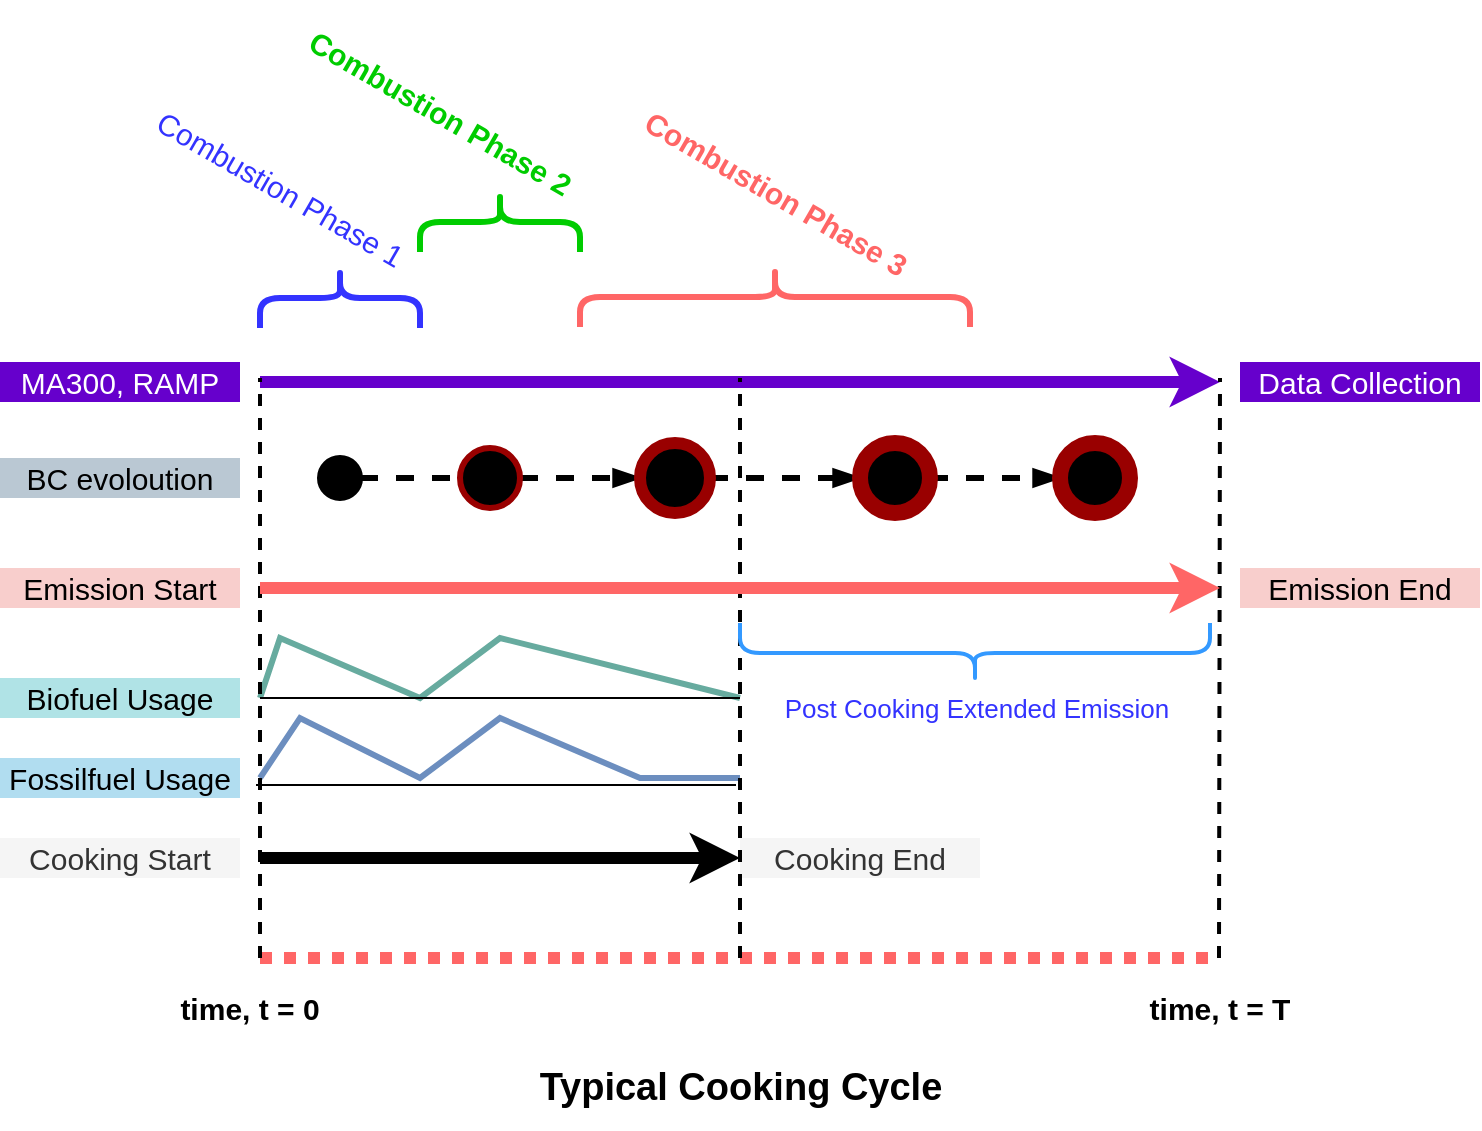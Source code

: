 <mxfile version="20.3.0" type="device"><diagram id="e1pvRmZLv-gbqtuolfEq" name="Page-1"><mxGraphModel dx="1106" dy="822" grid="1" gridSize="10" guides="1" tooltips="1" connect="1" arrows="1" fold="1" page="1" pageScale="1" pageWidth="1100" pageHeight="850" math="0" shadow="0"><root><mxCell id="0"/><mxCell id="1" parent="0"/><mxCell id="znK2Py0zrf8syGght_Hf-1" value="Cooking Start" style="rounded=0;whiteSpace=wrap;html=1;fontSize=15;strokeColor=none;fillColor=#f5f5f5;fontColor=#333333;" vertex="1" parent="1"><mxGeometry x="150" y="430" width="120" height="20" as="geometry"/></mxCell><mxCell id="znK2Py0zrf8syGght_Hf-2" value="" style="endArrow=classic;html=1;rounded=0;strokeWidth=6;" edge="1" parent="1"><mxGeometry width="50" height="50" relative="1" as="geometry"><mxPoint x="280" y="440" as="sourcePoint"/><mxPoint x="520" y="440" as="targetPoint"/></mxGeometry></mxCell><mxCell id="znK2Py0zrf8syGght_Hf-3" value="Cooking End" style="rounded=0;whiteSpace=wrap;html=1;fontSize=15;strokeColor=none;fillColor=#f5f5f5;fontColor=#333333;" vertex="1" parent="1"><mxGeometry x="520" y="430" width="120" height="20" as="geometry"/></mxCell><mxCell id="znK2Py0zrf8syGght_Hf-4" value="Emission Start" style="rounded=0;whiteSpace=wrap;html=1;fontSize=15;fillColor=#f8cecc;strokeColor=none;" vertex="1" parent="1"><mxGeometry x="150" y="295" width="120" height="20" as="geometry"/></mxCell><mxCell id="znK2Py0zrf8syGght_Hf-5" value="" style="endArrow=classic;html=1;rounded=0;strokeWidth=6;strokeColor=#6600CC;" edge="1" parent="1"><mxGeometry width="50" height="50" relative="1" as="geometry"><mxPoint x="280" y="202" as="sourcePoint"/><mxPoint x="760" y="202" as="targetPoint"/></mxGeometry></mxCell><mxCell id="znK2Py0zrf8syGght_Hf-6" value="Emission End" style="rounded=0;whiteSpace=wrap;html=1;fontSize=15;fillColor=#f8cecc;strokeColor=none;" vertex="1" parent="1"><mxGeometry x="770" y="295" width="120" height="20" as="geometry"/></mxCell><mxCell id="znK2Py0zrf8syGght_Hf-7" value="" style="endArrow=none;html=1;rounded=0;strokeWidth=3;fillColor=#ffe6cc;strokeColor=#67AB9F;endFill=0;" edge="1" parent="1"><mxGeometry width="50" height="50" relative="1" as="geometry"><mxPoint x="280" y="360" as="sourcePoint"/><mxPoint x="520" y="360" as="targetPoint"/><Array as="points"><mxPoint x="290" y="330"/><mxPoint x="360" y="360"/><mxPoint x="400" y="330"/></Array></mxGeometry></mxCell><mxCell id="znK2Py0zrf8syGght_Hf-8" value="" style="endArrow=none;html=1;rounded=0;strokeWidth=3;fillColor=#dae8fc;strokeColor=#6c8ebf;endFill=0;" edge="1" parent="1"><mxGeometry width="50" height="50" relative="1" as="geometry"><mxPoint x="280" y="400" as="sourcePoint"/><mxPoint x="520" y="400" as="targetPoint"/><Array as="points"><mxPoint x="300" y="370"/><mxPoint x="360" y="400"/><mxPoint x="400" y="370"/><mxPoint x="470" y="400"/></Array></mxGeometry></mxCell><mxCell id="znK2Py0zrf8syGght_Hf-10" value="Biofuel Usage" style="rounded=0;whiteSpace=wrap;html=1;fontSize=15;strokeColor=none;fillColor=#b0e3e6;" vertex="1" parent="1"><mxGeometry x="150" y="350" width="120" height="20" as="geometry"/></mxCell><mxCell id="znK2Py0zrf8syGght_Hf-11" value="Fossilfuel Usage" style="rounded=0;whiteSpace=wrap;html=1;fontSize=15;strokeColor=none;fillColor=#b1ddf0;" vertex="1" parent="1"><mxGeometry x="150" y="390" width="120" height="20" as="geometry"/></mxCell><mxCell id="znK2Py0zrf8syGght_Hf-12" value="" style="endArrow=none;dashed=1;html=1;rounded=0;dashPattern=1 1;strokeColor=#FF6666;strokeWidth=6;fontSize=15;" edge="1" parent="1"><mxGeometry width="50" height="50" relative="1" as="geometry"><mxPoint x="280" y="490" as="sourcePoint"/><mxPoint x="760" y="490" as="targetPoint"/></mxGeometry></mxCell><mxCell id="znK2Py0zrf8syGght_Hf-13" value="time, t = 0" style="rounded=0;whiteSpace=wrap;html=1;fontSize=15;strokeColor=none;fontStyle=1" vertex="1" parent="1"><mxGeometry x="215" y="500" width="120" height="30" as="geometry"/></mxCell><mxCell id="znK2Py0zrf8syGght_Hf-14" value="time, t = T" style="rounded=0;whiteSpace=wrap;html=1;fontSize=15;strokeColor=none;fontStyle=1" vertex="1" parent="1"><mxGeometry x="700" y="500" width="120" height="30" as="geometry"/></mxCell><mxCell id="znK2Py0zrf8syGght_Hf-15" value="" style="endArrow=none;dashed=1;html=1;strokeWidth=2;rounded=0;strokeColor=#000000;fontSize=15;" edge="1" parent="1"><mxGeometry width="50" height="50" relative="1" as="geometry"><mxPoint x="280" y="490" as="sourcePoint"/><mxPoint x="280" y="200" as="targetPoint"/></mxGeometry></mxCell><mxCell id="znK2Py0zrf8syGght_Hf-16" value="" style="endArrow=none;html=1;strokeWidth=2;rounded=0;strokeColor=#000000;fontSize=15;dashed=1;" edge="1" parent="1"><mxGeometry width="50" height="50" relative="1" as="geometry"><mxPoint x="520" y="490" as="sourcePoint"/><mxPoint x="520" y="200" as="targetPoint"/></mxGeometry></mxCell><mxCell id="znK2Py0zrf8syGght_Hf-17" value="" style="endArrow=none;dashed=1;html=1;strokeWidth=2;rounded=0;strokeColor=#000000;fontSize=15;" edge="1" parent="1"><mxGeometry width="50" height="50" relative="1" as="geometry"><mxPoint x="759.5" y="490" as="sourcePoint"/><mxPoint x="760" y="200" as="targetPoint"/></mxGeometry></mxCell><mxCell id="znK2Py0zrf8syGght_Hf-18" value="" style="endArrow=classic;html=1;rounded=0;strokeWidth=6;strokeColor=#FF6666;" edge="1" parent="1"><mxGeometry width="50" height="50" relative="1" as="geometry"><mxPoint x="280" y="305" as="sourcePoint"/><mxPoint x="760" y="305" as="targetPoint"/></mxGeometry></mxCell><mxCell id="znK2Py0zrf8syGght_Hf-19" value="Typical Cooking Cycle" style="text;html=1;align=center;verticalAlign=middle;resizable=0;points=[];autosize=1;strokeColor=none;fillColor=none;fontSize=19;fontStyle=1" vertex="1" parent="1"><mxGeometry x="410" y="535" width="220" height="40" as="geometry"/></mxCell><mxCell id="znK2Py0zrf8syGght_Hf-20" value="" style="shape=curlyBracket;whiteSpace=wrap;html=1;rounded=1;fontSize=15;rotation=90;strokeColor=#3333FF;strokeWidth=3;" vertex="1" parent="1"><mxGeometry x="305" y="120" width="30" height="80" as="geometry"/></mxCell><mxCell id="znK2Py0zrf8syGght_Hf-21" value="" style="shape=curlyBracket;whiteSpace=wrap;html=1;rounded=1;fontSize=15;rotation=90;fontColor=#33FF33;strokeColor=#00CC00;strokeWidth=3;" vertex="1" parent="1"><mxGeometry x="385" y="82" width="30" height="80" as="geometry"/></mxCell><mxCell id="znK2Py0zrf8syGght_Hf-22" value="" style="shape=curlyBracket;whiteSpace=wrap;html=1;rounded=1;fontSize=15;rotation=90;strokeWidth=3;strokeColor=#FF6666;" vertex="1" parent="1"><mxGeometry x="522.5" y="62" width="30" height="195" as="geometry"/></mxCell><mxCell id="znK2Py0zrf8syGght_Hf-24" value="&lt;font color=&quot;#ffffff&quot;&gt;Data Collection&lt;/font&gt;" style="rounded=0;whiteSpace=wrap;html=1;fontSize=15;fillColor=#6600CC;strokeColor=none;" vertex="1" parent="1"><mxGeometry x="770" y="192" width="120" height="20" as="geometry"/></mxCell><mxCell id="znK2Py0zrf8syGght_Hf-25" value="Combustion Phase 1" style="text;html=1;align=center;verticalAlign=middle;resizable=0;points=[];autosize=1;strokeColor=none;fillColor=none;fontSize=15;rotation=30;fontColor=#3333FF;" vertex="1" parent="1"><mxGeometry x="210" y="90" width="160" height="30" as="geometry"/></mxCell><mxCell id="znK2Py0zrf8syGght_Hf-26" value="Combustion Phase 2" style="text;html=1;align=center;verticalAlign=middle;resizable=0;points=[];autosize=1;strokeColor=none;fillColor=none;fontSize=15;rotation=30;fontStyle=1;fontColor=#00CC00;" vertex="1" parent="1"><mxGeometry x="285" y="52" width="170" height="30" as="geometry"/></mxCell><mxCell id="znK2Py0zrf8syGght_Hf-27" value="Combustion Phase 3" style="text;html=1;align=center;verticalAlign=middle;resizable=0;points=[];autosize=1;strokeColor=none;fillColor=none;fontSize=15;rotation=30;fontColor=#FF6666;fontStyle=1" vertex="1" parent="1"><mxGeometry x="452.5" y="92" width="170" height="30" as="geometry"/></mxCell><mxCell id="znK2Py0zrf8syGght_Hf-33" value="" style="edgeStyle=orthogonalEdgeStyle;rounded=0;orthogonalLoop=1;jettySize=auto;html=1;dashed=1;strokeColor=#000000;strokeWidth=3;fontSize=15;fontColor=#3333FF;endArrow=blockThin;endFill=1;startArrow=none;" edge="1" parent="1" source="znK2Py0zrf8syGght_Hf-31" target="znK2Py0zrf8syGght_Hf-32"><mxGeometry relative="1" as="geometry"/></mxCell><mxCell id="znK2Py0zrf8syGght_Hf-30" value="" style="ellipse;whiteSpace=wrap;html=1;aspect=fixed;strokeColor=#000000;strokeWidth=3;fontSize=15;fontColor=#3333FF;fillColor=#000000;" vertex="1" parent="1"><mxGeometry x="310" y="240" width="20" height="20" as="geometry"/></mxCell><mxCell id="znK2Py0zrf8syGght_Hf-45" value="" style="edgeStyle=orthogonalEdgeStyle;rounded=0;orthogonalLoop=1;jettySize=auto;html=1;dashed=1;strokeColor=#000000;strokeWidth=3;fontSize=15;fontColor=#3333FF;endArrow=blockThin;endFill=1;" edge="1" parent="1" source="znK2Py0zrf8syGght_Hf-32" target="znK2Py0zrf8syGght_Hf-35"><mxGeometry relative="1" as="geometry"/></mxCell><mxCell id="znK2Py0zrf8syGght_Hf-32" value="" style="ellipse;whiteSpace=wrap;html=1;aspect=fixed;strokeColor=#990000;strokeWidth=6;fontSize=15;fontColor=#3333FF;fillColor=#000000;" vertex="1" parent="1"><mxGeometry x="470" y="232.5" width="35" height="35" as="geometry"/></mxCell><mxCell id="znK2Py0zrf8syGght_Hf-34" value="BC evoloution" style="rounded=0;whiteSpace=wrap;html=1;fontSize=15;fillColor=#bac8d3;strokeColor=none;" vertex="1" parent="1"><mxGeometry x="150" y="240" width="120" height="20" as="geometry"/></mxCell><mxCell id="znK2Py0zrf8syGght_Hf-44" value="" style="edgeStyle=orthogonalEdgeStyle;rounded=0;orthogonalLoop=1;jettySize=auto;html=1;dashed=1;strokeColor=#000000;strokeWidth=3;fontSize=15;fontColor=#3333FF;endArrow=blockThin;endFill=1;" edge="1" parent="1" source="znK2Py0zrf8syGght_Hf-35" target="znK2Py0zrf8syGght_Hf-40"><mxGeometry relative="1" as="geometry"/></mxCell><mxCell id="znK2Py0zrf8syGght_Hf-35" value="" style="ellipse;whiteSpace=wrap;html=1;aspect=fixed;strokeColor=#990000;strokeWidth=8;fontSize=15;fontColor=#3333FF;fillColor=#000000;" vertex="1" parent="1"><mxGeometry x="580" y="232.5" width="35" height="35" as="geometry"/></mxCell><mxCell id="znK2Py0zrf8syGght_Hf-40" value="" style="ellipse;whiteSpace=wrap;html=1;aspect=fixed;strokeColor=#990000;strokeWidth=8;fontSize=15;fontColor=#3333FF;fillColor=#000000;" vertex="1" parent="1"><mxGeometry x="680" y="232.5" width="35" height="35" as="geometry"/></mxCell><mxCell id="znK2Py0zrf8syGght_Hf-31" value="" style="ellipse;whiteSpace=wrap;html=1;aspect=fixed;strokeColor=#990000;strokeWidth=3;fontSize=15;fontColor=#3333FF;fillColor=#000000;" vertex="1" parent="1"><mxGeometry x="380" y="235" width="30" height="30" as="geometry"/></mxCell><mxCell id="znK2Py0zrf8syGght_Hf-42" value="" style="edgeStyle=orthogonalEdgeStyle;rounded=0;orthogonalLoop=1;jettySize=auto;html=1;dashed=1;strokeColor=#000000;strokeWidth=3;fontSize=15;fontColor=#3333FF;endArrow=none;endFill=1;" edge="1" parent="1" source="znK2Py0zrf8syGght_Hf-30" target="znK2Py0zrf8syGght_Hf-31"><mxGeometry relative="1" as="geometry"><mxPoint x="330" y="250" as="sourcePoint"/><mxPoint x="455" y="252.5" as="targetPoint"/></mxGeometry></mxCell><mxCell id="znK2Py0zrf8syGght_Hf-46" value="" style="endArrow=none;html=1;rounded=0;strokeColor=#000000;strokeWidth=1;fontSize=15;fontColor=#3333FF;" edge="1" parent="1"><mxGeometry width="50" height="50" relative="1" as="geometry"><mxPoint x="280" y="360" as="sourcePoint"/><mxPoint x="520" y="360" as="targetPoint"/></mxGeometry></mxCell><mxCell id="znK2Py0zrf8syGght_Hf-47" value="" style="endArrow=none;html=1;rounded=0;strokeColor=#000000;strokeWidth=1;fontSize=15;fontColor=#3333FF;" edge="1" parent="1"><mxGeometry width="50" height="50" relative="1" as="geometry"><mxPoint x="278" y="403.5" as="sourcePoint"/><mxPoint x="518" y="403.5" as="targetPoint"/></mxGeometry></mxCell><mxCell id="znK2Py0zrf8syGght_Hf-48" value="" style="shape=curlyBracket;whiteSpace=wrap;html=1;rounded=1;fontSize=15;rotation=-90;strokeWidth=2;strokeColor=#3399FF;" vertex="1" parent="1"><mxGeometry x="622.5" y="220" width="30" height="235" as="geometry"/></mxCell><mxCell id="znK2Py0zrf8syGght_Hf-49" value="Post Cooking Extended Emission" style="text;html=1;align=center;verticalAlign=middle;resizable=0;points=[];autosize=1;strokeColor=none;fillColor=none;fontSize=13;fontColor=#3333FF;" vertex="1" parent="1"><mxGeometry x="527.5" y="350" width="220" height="30" as="geometry"/></mxCell><mxCell id="znK2Py0zrf8syGght_Hf-50" value="&lt;font color=&quot;#ffffff&quot;&gt;MA300, RAMP&lt;/font&gt;" style="rounded=0;whiteSpace=wrap;html=1;fontSize=15;fillColor=#6600CC;strokeColor=none;" vertex="1" parent="1"><mxGeometry x="150" y="192" width="120" height="20" as="geometry"/></mxCell></root></mxGraphModel></diagram></mxfile>